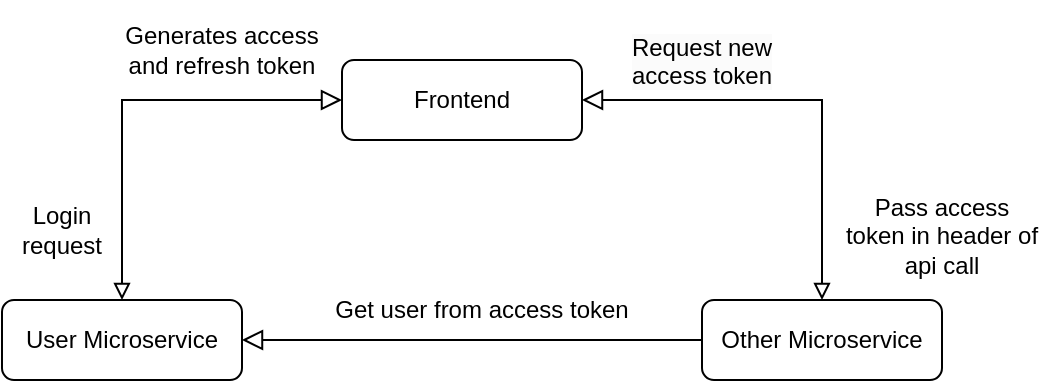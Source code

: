 <mxfile version="21.8.2" type="device">
  <diagram id="C5RBs43oDa-KdzZeNtuy" name="Page-1">
    <mxGraphModel dx="1434" dy="758" grid="1" gridSize="10" guides="1" tooltips="1" connect="1" arrows="1" fold="1" page="1" pageScale="1" pageWidth="550" pageHeight="200" math="0" shadow="0">
      <root>
        <mxCell id="WIyWlLk6GJQsqaUBKTNV-0" />
        <mxCell id="WIyWlLk6GJQsqaUBKTNV-1" parent="WIyWlLk6GJQsqaUBKTNV-0" />
        <mxCell id="zfCze3Ppa8VxgH6Embfo-9" value="" style="group" vertex="1" connectable="0" parent="WIyWlLk6GJQsqaUBKTNV-1">
          <mxGeometry x="15" y="5" width="520" height="190" as="geometry" />
        </mxCell>
        <mxCell id="WIyWlLk6GJQsqaUBKTNV-3" value="User Microservice" style="rounded=1;whiteSpace=wrap;html=1;fontSize=12;glass=0;strokeWidth=1;shadow=0;" parent="zfCze3Ppa8VxgH6Embfo-9" vertex="1">
          <mxGeometry y="150" width="120" height="40" as="geometry" />
        </mxCell>
        <mxCell id="zfCze3Ppa8VxgH6Embfo-0" value="Frontend" style="rounded=1;whiteSpace=wrap;html=1;fontSize=12;glass=0;strokeWidth=1;shadow=0;" vertex="1" parent="zfCze3Ppa8VxgH6Embfo-9">
          <mxGeometry x="170" y="30" width="120" height="40" as="geometry" />
        </mxCell>
        <mxCell id="WIyWlLk6GJQsqaUBKTNV-2" value="" style="rounded=0;html=1;jettySize=auto;orthogonalLoop=1;fontSize=11;endArrow=block;endFill=0;endSize=8;strokeWidth=1;shadow=0;labelBackgroundColor=none;edgeStyle=orthogonalEdgeStyle;entryX=0;entryY=0.5;entryDx=0;entryDy=0;exitX=0.5;exitY=0;exitDx=0;exitDy=0;startArrow=block;startFill=0;" parent="zfCze3Ppa8VxgH6Embfo-9" source="WIyWlLk6GJQsqaUBKTNV-3" target="zfCze3Ppa8VxgH6Embfo-0" edge="1">
          <mxGeometry relative="1" as="geometry">
            <mxPoint x="230" y="70" as="targetPoint" />
          </mxGeometry>
        </mxCell>
        <mxCell id="zfCze3Ppa8VxgH6Embfo-1" value="Other Microservice" style="rounded=1;whiteSpace=wrap;html=1;fontSize=12;glass=0;strokeWidth=1;shadow=0;" vertex="1" parent="zfCze3Ppa8VxgH6Embfo-9">
          <mxGeometry x="350" y="150" width="120" height="40" as="geometry" />
        </mxCell>
        <mxCell id="zfCze3Ppa8VxgH6Embfo-2" value="" style="rounded=0;html=1;jettySize=auto;orthogonalLoop=1;fontSize=11;endArrow=block;endFill=0;endSize=8;strokeWidth=1;shadow=0;labelBackgroundColor=none;edgeStyle=orthogonalEdgeStyle;entryX=1;entryY=0.5;entryDx=0;entryDy=0;exitX=0.5;exitY=0;exitDx=0;exitDy=0;startArrow=block;startFill=0;" edge="1" parent="zfCze3Ppa8VxgH6Embfo-9" source="zfCze3Ppa8VxgH6Embfo-1" target="zfCze3Ppa8VxgH6Embfo-0">
          <mxGeometry relative="1" as="geometry">
            <mxPoint x="70" y="160" as="sourcePoint" />
            <mxPoint x="180" y="60" as="targetPoint" />
          </mxGeometry>
        </mxCell>
        <mxCell id="zfCze3Ppa8VxgH6Embfo-3" value="" style="rounded=0;html=1;jettySize=auto;orthogonalLoop=1;fontSize=11;endArrow=block;endFill=0;endSize=8;strokeWidth=1;shadow=0;labelBackgroundColor=none;edgeStyle=orthogonalEdgeStyle;entryX=1;entryY=0.5;entryDx=0;entryDy=0;exitX=0;exitY=0.5;exitDx=0;exitDy=0;startArrow=none;startFill=0;" edge="1" parent="zfCze3Ppa8VxgH6Embfo-9" source="zfCze3Ppa8VxgH6Embfo-1" target="WIyWlLk6GJQsqaUBKTNV-3">
          <mxGeometry relative="1" as="geometry">
            <mxPoint x="420" y="160" as="sourcePoint" />
            <mxPoint x="300" y="60" as="targetPoint" />
          </mxGeometry>
        </mxCell>
        <mxCell id="zfCze3Ppa8VxgH6Embfo-4" value="Generates access and refresh token" style="text;html=1;strokeColor=none;fillColor=none;align=center;verticalAlign=middle;whiteSpace=wrap;rounded=0;" vertex="1" parent="zfCze3Ppa8VxgH6Embfo-9">
          <mxGeometry x="60" width="100" height="50" as="geometry" />
        </mxCell>
        <mxCell id="zfCze3Ppa8VxgH6Embfo-5" value="Login request" style="text;html=1;strokeColor=none;fillColor=none;align=center;verticalAlign=middle;whiteSpace=wrap;rounded=0;" vertex="1" parent="zfCze3Ppa8VxgH6Embfo-9">
          <mxGeometry y="100" width="60" height="30" as="geometry" />
        </mxCell>
        <mxCell id="zfCze3Ppa8VxgH6Embfo-6" value="Get user from access token" style="text;html=1;strokeColor=none;fillColor=none;align=center;verticalAlign=middle;whiteSpace=wrap;rounded=0;" vertex="1" parent="zfCze3Ppa8VxgH6Embfo-9">
          <mxGeometry x="160" y="140" width="160" height="30" as="geometry" />
        </mxCell>
        <mxCell id="zfCze3Ppa8VxgH6Embfo-7" value="&lt;div style=&quot;&quot;&gt;Pass access token in header of api call&lt;/div&gt;" style="text;whiteSpace=wrap;html=1;align=center;" vertex="1" parent="zfCze3Ppa8VxgH6Embfo-9">
          <mxGeometry x="420" y="90" width="100" height="60" as="geometry" />
        </mxCell>
        <mxCell id="zfCze3Ppa8VxgH6Embfo-8" value="&lt;span style=&quot;color: rgb(0, 0, 0); font-family: Helvetica; font-size: 12px; font-style: normal; font-variant-ligatures: normal; font-variant-caps: normal; font-weight: 400; letter-spacing: normal; orphans: 2; text-indent: 0px; text-transform: none; widows: 2; word-spacing: 0px; -webkit-text-stroke-width: 0px; background-color: rgb(251, 251, 251); text-decoration-thickness: initial; text-decoration-style: initial; text-decoration-color: initial; float: none; display: inline !important;&quot;&gt;Request new access token&lt;/span&gt;" style="text;whiteSpace=wrap;html=1;align=center;" vertex="1" parent="zfCze3Ppa8VxgH6Embfo-9">
          <mxGeometry x="300" y="10" width="100" height="40" as="geometry" />
        </mxCell>
      </root>
    </mxGraphModel>
  </diagram>
</mxfile>
